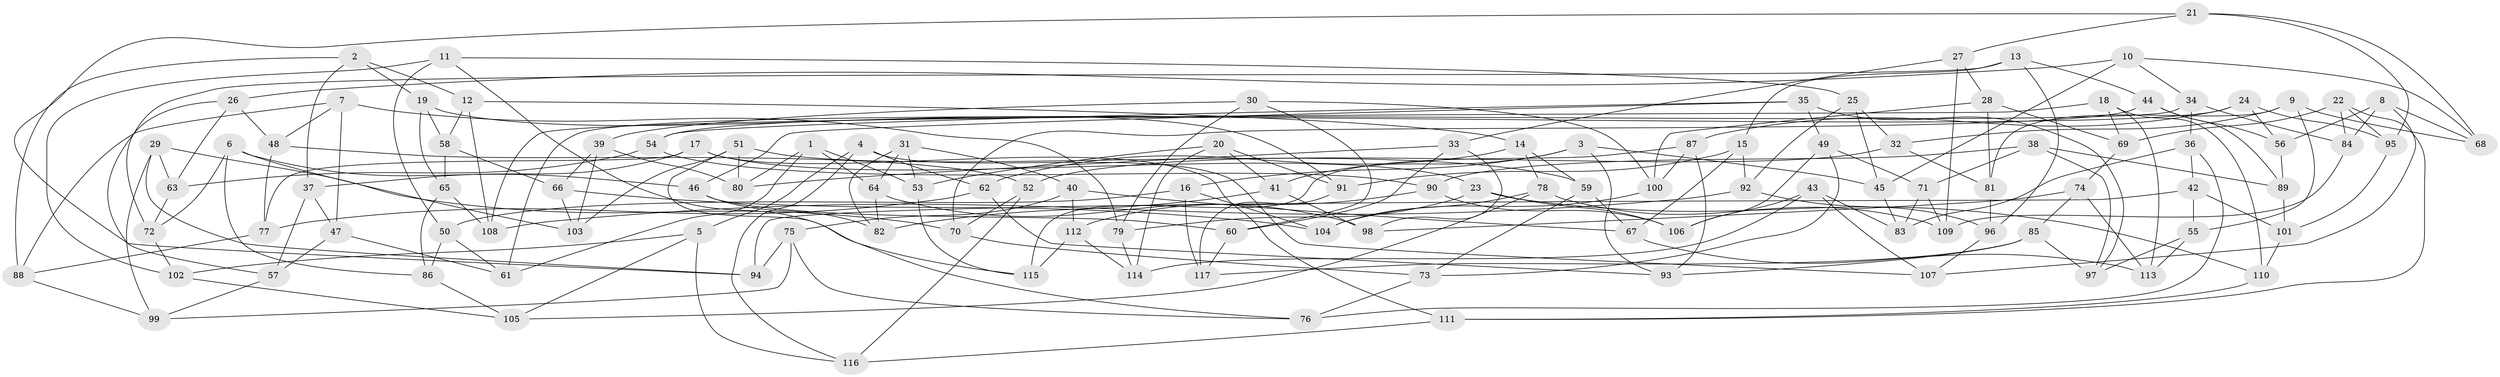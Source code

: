 // Generated by graph-tools (version 1.1) at 2025/16/03/09/25 04:16:34]
// undirected, 117 vertices, 234 edges
graph export_dot {
graph [start="1"]
  node [color=gray90,style=filled];
  1;
  2;
  3;
  4;
  5;
  6;
  7;
  8;
  9;
  10;
  11;
  12;
  13;
  14;
  15;
  16;
  17;
  18;
  19;
  20;
  21;
  22;
  23;
  24;
  25;
  26;
  27;
  28;
  29;
  30;
  31;
  32;
  33;
  34;
  35;
  36;
  37;
  38;
  39;
  40;
  41;
  42;
  43;
  44;
  45;
  46;
  47;
  48;
  49;
  50;
  51;
  52;
  53;
  54;
  55;
  56;
  57;
  58;
  59;
  60;
  61;
  62;
  63;
  64;
  65;
  66;
  67;
  68;
  69;
  70;
  71;
  72;
  73;
  74;
  75;
  76;
  77;
  78;
  79;
  80;
  81;
  82;
  83;
  84;
  85;
  86;
  87;
  88;
  89;
  90;
  91;
  92;
  93;
  94;
  95;
  96;
  97;
  98;
  99;
  100;
  101;
  102;
  103;
  104;
  105;
  106;
  107;
  108;
  109;
  110;
  111;
  112;
  113;
  114;
  115;
  116;
  117;
  1 -- 64;
  1 -- 53;
  1 -- 61;
  1 -- 80;
  2 -- 88;
  2 -- 12;
  2 -- 19;
  2 -- 37;
  3 -- 45;
  3 -- 93;
  3 -- 41;
  3 -- 16;
  4 -- 5;
  4 -- 107;
  4 -- 116;
  4 -- 62;
  5 -- 105;
  5 -- 102;
  5 -- 116;
  6 -- 72;
  6 -- 46;
  6 -- 86;
  6 -- 103;
  7 -- 88;
  7 -- 48;
  7 -- 47;
  7 -- 79;
  8 -- 56;
  8 -- 68;
  8 -- 84;
  8 -- 107;
  9 -- 68;
  9 -- 55;
  9 -- 32;
  9 -- 81;
  10 -- 34;
  10 -- 45;
  10 -- 68;
  10 -- 26;
  11 -- 102;
  11 -- 50;
  11 -- 115;
  11 -- 25;
  12 -- 108;
  12 -- 58;
  12 -- 14;
  13 -- 15;
  13 -- 96;
  13 -- 44;
  13 -- 72;
  14 -- 78;
  14 -- 62;
  14 -- 59;
  15 -- 92;
  15 -- 67;
  15 -- 91;
  16 -- 104;
  16 -- 50;
  16 -- 117;
  17 -- 37;
  17 -- 23;
  17 -- 77;
  17 -- 111;
  18 -- 69;
  18 -- 113;
  18 -- 110;
  18 -- 108;
  19 -- 65;
  19 -- 58;
  19 -- 91;
  20 -- 53;
  20 -- 41;
  20 -- 91;
  20 -- 114;
  21 -- 95;
  21 -- 27;
  21 -- 94;
  21 -- 68;
  22 -- 111;
  22 -- 69;
  22 -- 95;
  22 -- 84;
  23 -- 106;
  23 -- 79;
  23 -- 110;
  24 -- 56;
  24 -- 54;
  24 -- 95;
  24 -- 87;
  25 -- 92;
  25 -- 32;
  25 -- 45;
  26 -- 57;
  26 -- 63;
  26 -- 48;
  27 -- 109;
  27 -- 28;
  27 -- 33;
  28 -- 100;
  28 -- 69;
  28 -- 81;
  29 -- 99;
  29 -- 63;
  29 -- 70;
  29 -- 94;
  30 -- 60;
  30 -- 79;
  30 -- 39;
  30 -- 100;
  31 -- 53;
  31 -- 64;
  31 -- 40;
  31 -- 82;
  32 -- 52;
  32 -- 81;
  33 -- 98;
  33 -- 60;
  33 -- 80;
  34 -- 84;
  34 -- 36;
  34 -- 61;
  35 -- 49;
  35 -- 46;
  35 -- 54;
  35 -- 97;
  36 -- 76;
  36 -- 42;
  36 -- 83;
  37 -- 47;
  37 -- 57;
  38 -- 90;
  38 -- 71;
  38 -- 89;
  38 -- 97;
  39 -- 80;
  39 -- 103;
  39 -- 66;
  40 -- 67;
  40 -- 112;
  40 -- 75;
  41 -- 98;
  41 -- 82;
  42 -- 94;
  42 -- 55;
  42 -- 101;
  43 -- 83;
  43 -- 107;
  43 -- 114;
  43 -- 106;
  44 -- 56;
  44 -- 70;
  44 -- 89;
  45 -- 83;
  46 -- 60;
  46 -- 82;
  47 -- 61;
  47 -- 57;
  48 -- 52;
  48 -- 77;
  49 -- 71;
  49 -- 106;
  49 -- 73;
  50 -- 61;
  50 -- 86;
  51 -- 76;
  51 -- 80;
  51 -- 59;
  51 -- 103;
  52 -- 116;
  52 -- 70;
  53 -- 115;
  54 -- 90;
  54 -- 63;
  55 -- 113;
  55 -- 97;
  56 -- 89;
  57 -- 99;
  58 -- 66;
  58 -- 65;
  59 -- 73;
  59 -- 67;
  60 -- 117;
  62 -- 93;
  62 -- 77;
  63 -- 72;
  64 -- 82;
  64 -- 98;
  65 -- 86;
  65 -- 108;
  66 -- 103;
  66 -- 104;
  67 -- 113;
  69 -- 74;
  70 -- 73;
  71 -- 109;
  71 -- 83;
  72 -- 102;
  73 -- 76;
  74 -- 85;
  74 -- 98;
  74 -- 113;
  75 -- 76;
  75 -- 99;
  75 -- 94;
  77 -- 88;
  78 -- 105;
  78 -- 104;
  78 -- 109;
  79 -- 114;
  81 -- 96;
  84 -- 109;
  85 -- 97;
  85 -- 93;
  85 -- 117;
  86 -- 105;
  87 -- 93;
  87 -- 115;
  87 -- 100;
  88 -- 99;
  89 -- 101;
  90 -- 106;
  90 -- 112;
  91 -- 117;
  92 -- 108;
  92 -- 96;
  95 -- 101;
  96 -- 107;
  100 -- 104;
  101 -- 110;
  102 -- 105;
  110 -- 111;
  111 -- 116;
  112 -- 114;
  112 -- 115;
}
